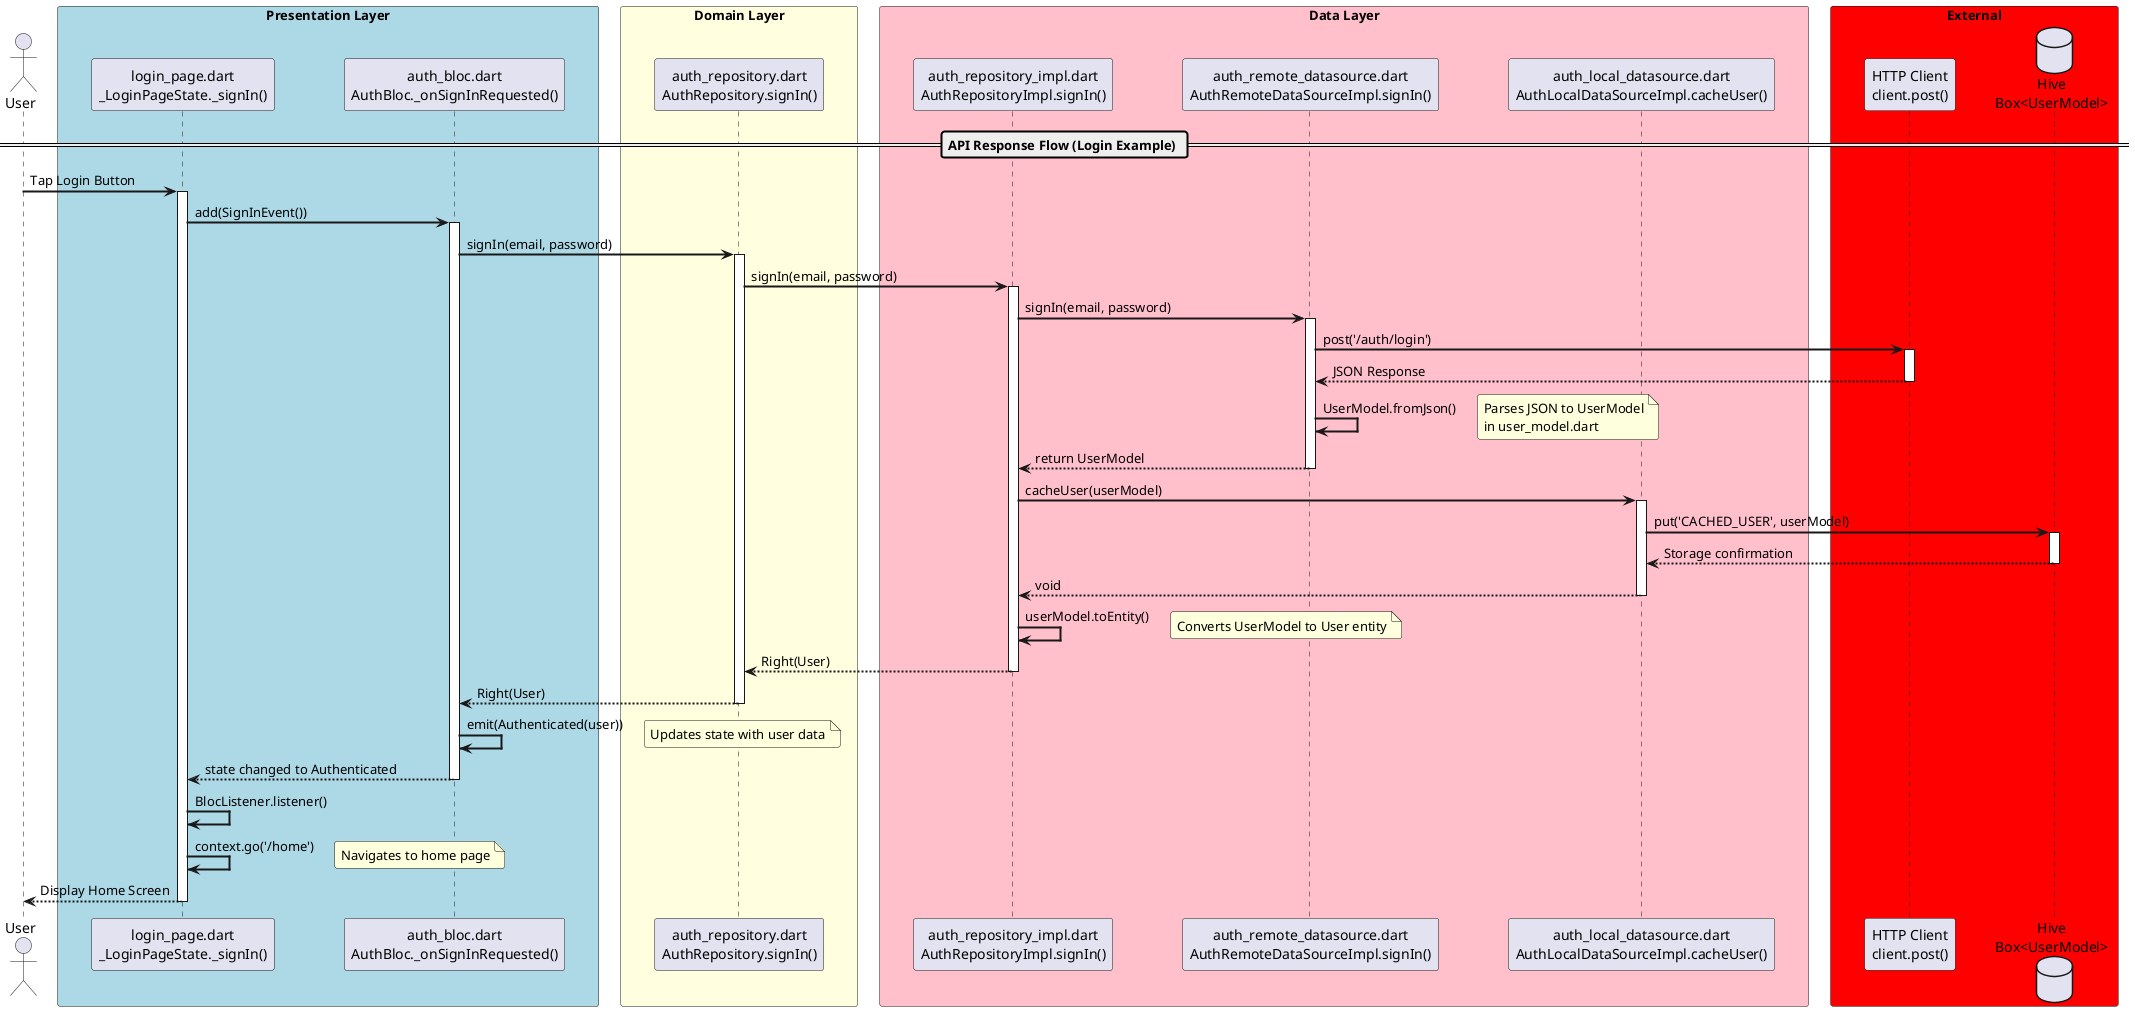 @startuml API Response Flow (Detailed)

skinparam BoxPadding 10
skinparam ParticipantPadding 30
skinparam sequenceArrowThickness 2
skinparam roundcorner 5
skinparam MaxMessageSize 200
skinparam sequenceGroupBorderThickness 2

actor "User" as User

box "Presentation Layer" #LightBlue
participant "login_page.dart\n_LoginPageState._signIn()" as LoginPage
participant "auth_bloc.dart\nAuthBloc._onSignInRequested()" as AuthBloc
end box

box "Domain Layer" #LightYellow
participant "auth_repository.dart\nAuthRepository.signIn()" as AuthRepo
end box

box "Data Layer" #Pink
participant "auth_repository_impl.dart\nAuthRepositoryImpl.signIn()" as RepoImpl
participant "auth_remote_datasource.dart\nAuthRemoteDataSourceImpl.signIn()" as RemoteDS
participant "auth_local_datasource.dart\nAuthLocalDataSourceImpl.cacheUser()" as LocalDS
end box

box "External" #Red 
participant "HTTP Client\nclient.post()" as API
database "Hive\nBox<UserModel>" as Hive
end box

== API Response Flow (Login Example) ==

User -> LoginPage: Tap Login Button
activate LoginPage

LoginPage -> AuthBloc: add(SignInEvent())
activate AuthBloc

AuthBloc -> AuthRepo: signIn(email, password)
activate AuthRepo

AuthRepo -> RepoImpl: signIn(email, password)
activate RepoImpl

RepoImpl -> RemoteDS: signIn(email, password)
activate RemoteDS

RemoteDS -> API: post('/auth/login')
activate API

API --> RemoteDS: JSON Response
deactivate API

RemoteDS -> RemoteDS: UserModel.fromJson()
note right: Parses JSON to UserModel\nin user_model.dart

RemoteDS --> RepoImpl: return UserModel
deactivate RemoteDS

RepoImpl -> LocalDS: cacheUser(userModel)
activate LocalDS

LocalDS -> Hive: put('CACHED_USER', userModel)
activate Hive
Hive --> LocalDS: Storage confirmation
deactivate Hive

LocalDS --> RepoImpl: void
deactivate LocalDS

RepoImpl -> RepoImpl: userModel.toEntity()
note right: Converts UserModel to User entity

RepoImpl --> AuthRepo: Right(User)
deactivate RepoImpl

AuthRepo --> AuthBloc: Right(User)
deactivate AuthRepo

AuthBloc -> AuthBloc: emit(Authenticated(user))
note right: Updates state with user data

AuthBloc --> LoginPage: state changed to Authenticated
deactivate AuthBloc

LoginPage -> LoginPage: BlocListener.listener()
LoginPage -> LoginPage: context.go('/home')
note right: Navigates to home page

LoginPage --> User: Display Home Screen
deactivate LoginPage

@enduml